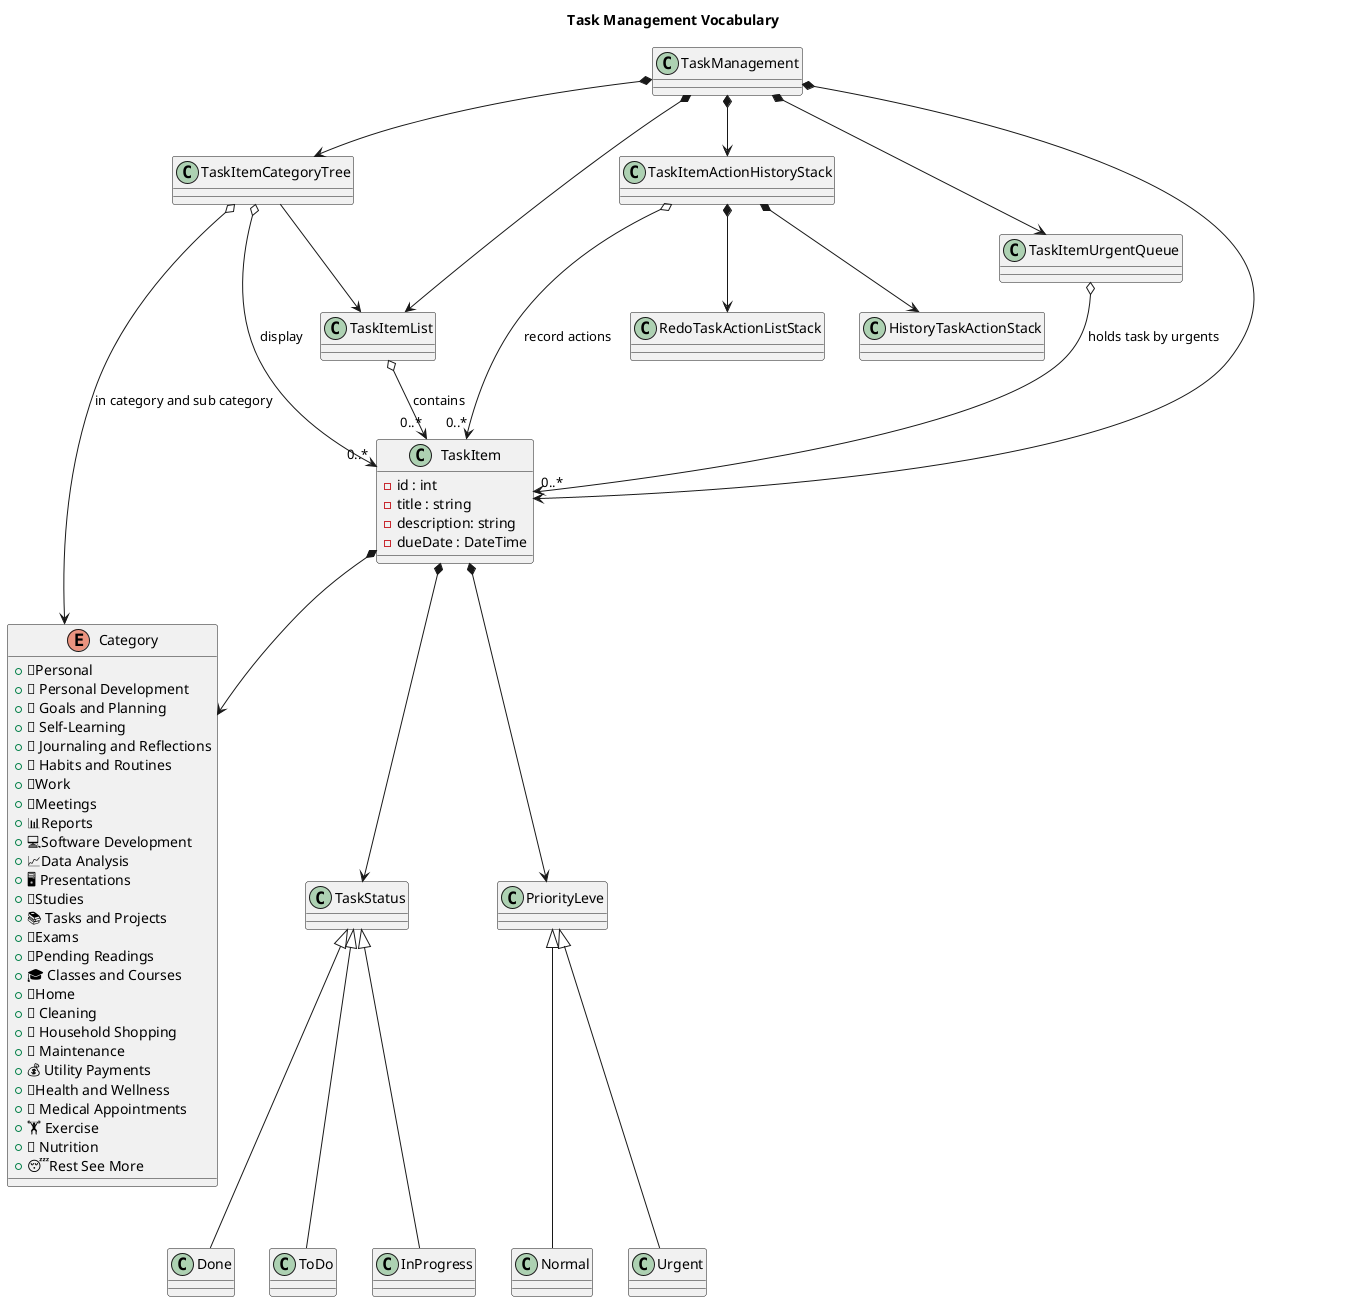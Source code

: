 @startuml DomainModel
    title Task Management Vocabulary

    TaskManagement *--> TaskItem
    TaskManagement *--> TaskItemList
    TaskManagement *--> TaskItemActionHistoryStack
    TaskManagement *--> TaskItemUrgentQueue
    TaskManagement *--> TaskItemCategoryTree

    TaskItemList o--> "0..*" TaskItem : contains
    TaskItemActionHistoryStack o--> "0..*" TaskItem : record actions
    TaskItemUrgentQueue o--> "0..*" TaskItem : holds task by urgents
    TaskItemCategoryTree o--> "0..*" TaskItem : display 

    TaskItemActionHistoryStack *--> HistoryTaskActionStack
    TaskItemActionHistoryStack *--> RedoTaskActionListStack

    TaskItemCategoryTree o--> Category : in category and sub category
    TaskItemCategoryTree --> TaskItemList

    TaskItem *--> PriorityLeve
    TaskItem *--> TaskStatus
    TaskItem *--> Category

    PriorityLeve <|-- Normal
    PriorityLeve <|-- Urgent

    TaskStatus <|-- ToDo
    TaskStatus <|-- InProgress
    TaskStatus <|-- Done

    enum Category{
        +📂Personal
        +🎯 Personal Development
        +📅 Goals and Planning
        +📖 Self-Learning
        +📓 Journaling and Reflections
        +🔄 Habits and Routines
        +📂Work
        +📝Meetings
        +📊Reports
        +💻Software Development
        +📈Data Analysis
        +🖥️ Presentations
        +📂Studies
        +📚 Tasks and Projects
        +📝Exams
        +📖Pending Readings
        +🎓 Classes and Courses
        +📂Home
        +🏡 Cleaning
        +🛒 Household Shopping
        +🔧 Maintenance
        +💰 Utility Payments
        +📂Health and Wellness
        +🏥 Medical Appointments
        +🏋️ Exercise
        +🍎 Nutrition
        +😴Rest See More
    }

    class TaskItem{
        -id : int
        -title : string
        -description: string
        -dueDate : DateTime
    }

@enduml

📂Tasks
├── 📂Work
│ ├── 📝Meetings
│ ├── 📊Reports
│ ├── 💻Software Development
│ ├── 📈Data Analysis
│ ├── 🖥️ Presentations
├── 📂Studies
│ ├── 📚 Tasks and Projects
│ ├── 📝Exams
│ ├── 📖Pending Readings
│ ├── 🎓 Classes and Courses
├── 📂Home
│ ├── 🏡 Cleaning
│ ├── 🛒 Household Shopping
│ ├── 🔧 Maintenance
│ ├── 💰 Utility Payments
├── 📂 Health and Wellness
│ ├── 🏥 Medical Appointments
│ ├── 🏋️ Exercise
│ ├── 🍎 Nutrition
│ ├── 😴Rest See More
├── 📂 Personal
│ ├── 🎯 Personal Development
│ ├── 📅 Goals and Planning
│ ├── 📖 Self-Learning
│ ├── 📓 Journaling and Reflections
│ ├── 🔄 Habits and Routines
